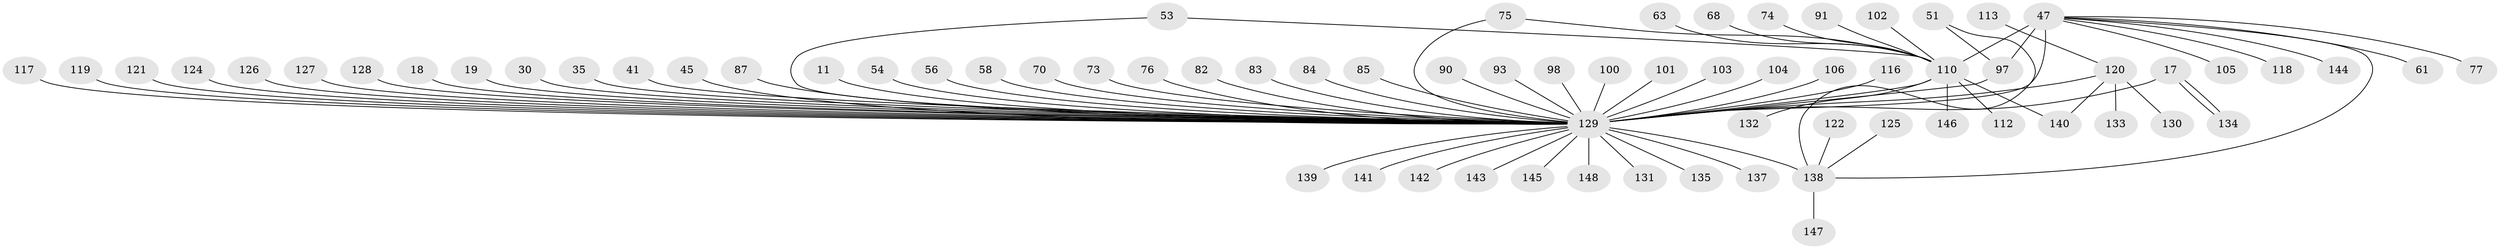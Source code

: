 // original degree distribution, {19: 0.006756756756756757, 21: 0.006756756756756757, 25: 0.006756756756756757, 10: 0.006756756756756757, 2: 0.22972972972972974, 16: 0.006756756756756757, 3: 0.08108108108108109, 11: 0.006756756756756757, 7: 0.02702702702702703, 1: 0.4864864864864865, 4: 0.08108108108108109, 8: 0.02027027027027027, 5: 0.013513513513513514, 6: 0.02027027027027027}
// Generated by graph-tools (version 1.1) at 2025/47/03/09/25 04:47:39]
// undirected, 74 vertices, 81 edges
graph export_dot {
graph [start="1"]
  node [color=gray90,style=filled];
  11;
  17;
  18;
  19;
  30;
  35 [super="+25"];
  41;
  45;
  47 [super="+10+43"];
  51;
  53;
  54;
  56;
  58;
  61;
  63;
  68;
  70;
  73;
  74;
  75;
  76;
  77;
  82;
  83;
  84;
  85;
  87;
  90;
  91;
  93;
  97 [super="+29+31+78"];
  98;
  100;
  101 [super="+99"];
  102;
  103;
  104;
  105 [super="+95"];
  106;
  110 [super="+24+39+71+88"];
  112;
  113;
  116;
  117;
  118;
  119;
  120 [super="+16+86+66+89"];
  121;
  122;
  124;
  125;
  126 [super="+48"];
  127 [super="+111"];
  128;
  129 [super="+108+79+80+114"];
  130;
  131;
  132;
  133;
  134;
  135;
  137 [super="+13"];
  138 [super="+50+109+115+123"];
  139;
  140 [super="+96"];
  141 [super="+107"];
  142;
  143 [super="+136"];
  144;
  145;
  146;
  147;
  148;
  11 -- 129;
  17 -- 134;
  17 -- 134;
  17 -- 129 [weight=2];
  18 -- 129;
  19 -- 129;
  30 -- 129;
  35 -- 129 [weight=2];
  41 -- 129;
  45 -- 129;
  47 -- 144;
  47 -- 77;
  47 -- 61;
  47 -- 118;
  47 -- 97 [weight=2];
  47 -- 110 [weight=2];
  47 -- 138;
  47 -- 105;
  47 -- 129 [weight=16];
  51 -- 97;
  51 -- 138;
  53 -- 110;
  53 -- 129;
  54 -- 129;
  56 -- 129 [weight=2];
  58 -- 129;
  63 -- 110;
  68 -- 110;
  70 -- 129;
  73 -- 129;
  74 -- 110;
  75 -- 110;
  75 -- 129;
  76 -- 129;
  82 -- 129;
  83 -- 129 [weight=2];
  84 -- 129;
  85 -- 129;
  87 -- 129;
  90 -- 129 [weight=2];
  91 -- 110;
  93 -- 129;
  97 -- 129 [weight=2];
  98 -- 129 [weight=2];
  100 -- 129;
  101 -- 129;
  102 -- 110;
  103 -- 129;
  104 -- 129;
  106 -- 129 [weight=2];
  110 -- 146;
  110 -- 132;
  110 -- 112;
  110 -- 140;
  110 -- 129 [weight=6];
  113 -- 120;
  116 -- 129;
  117 -- 129;
  119 -- 129;
  120 -- 133;
  120 -- 130;
  120 -- 140;
  120 -- 129 [weight=4];
  121 -- 129;
  122 -- 138;
  124 -- 129;
  125 -- 138;
  126 -- 129 [weight=5];
  127 -- 129;
  128 -- 129;
  129 -- 131;
  129 -- 137;
  129 -- 142;
  129 -- 138 [weight=4];
  129 -- 139;
  129 -- 141;
  129 -- 143;
  129 -- 148 [weight=2];
  129 -- 135;
  129 -- 145;
  138 -- 147;
}
